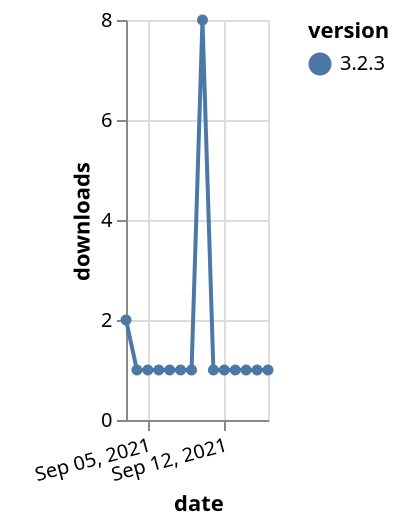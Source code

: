 {"$schema": "https://vega.github.io/schema/vega-lite/v5.json", "description": "A simple bar chart with embedded data.", "data": {"values": [{"date": "2021-09-03", "total": 502, "delta": 2, "version": "3.2.3"}, {"date": "2021-09-04", "total": 503, "delta": 1, "version": "3.2.3"}, {"date": "2021-09-05", "total": 504, "delta": 1, "version": "3.2.3"}, {"date": "2021-09-06", "total": 505, "delta": 1, "version": "3.2.3"}, {"date": "2021-09-07", "total": 506, "delta": 1, "version": "3.2.3"}, {"date": "2021-09-08", "total": 507, "delta": 1, "version": "3.2.3"}, {"date": "2021-09-09", "total": 508, "delta": 1, "version": "3.2.3"}, {"date": "2021-09-10", "total": 516, "delta": 8, "version": "3.2.3"}, {"date": "2021-09-11", "total": 517, "delta": 1, "version": "3.2.3"}, {"date": "2021-09-12", "total": 518, "delta": 1, "version": "3.2.3"}, {"date": "2021-09-13", "total": 519, "delta": 1, "version": "3.2.3"}, {"date": "2021-09-14", "total": 520, "delta": 1, "version": "3.2.3"}, {"date": "2021-09-15", "total": 521, "delta": 1, "version": "3.2.3"}, {"date": "2021-09-16", "total": 522, "delta": 1, "version": "3.2.3"}]}, "width": "container", "mark": {"type": "line", "point": {"filled": true}}, "encoding": {"x": {"field": "date", "type": "temporal", "timeUnit": "yearmonthdate", "title": "date", "axis": {"labelAngle": -15}}, "y": {"field": "delta", "type": "quantitative", "title": "downloads"}, "color": {"field": "version", "type": "nominal"}, "tooltip": {"field": "delta"}}}